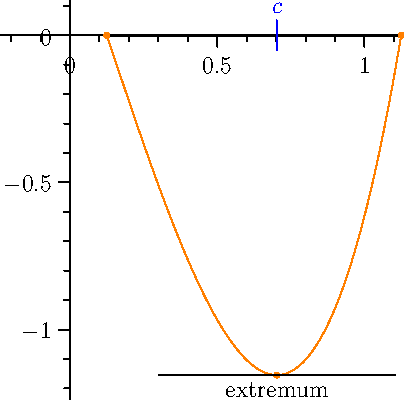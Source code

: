 import graph;
size(0,200);

real xt=0.125;

real c=1/sqrt(3)+xt;

real f(real x) { return -3*((x-xt)-(x-xt)^3); }

// secant
draw((0+xt,0)--(1+xt,0),black+1);

// graph
draw(graph(f,0+xt,1+xt),orange);
dot((0+xt,0),orange);
dot((1+xt,0),orange);

// extremum
dot((c,f(c)),orange);

label("extremum",(c,f(c)),S,black);

// tangent
draw((c-0.4,f(c))--(c+0.4,f(c)),black);

xaxis(black,RightTicks);
yaxis(black,LeftTicks);

draw((c,-0.05)--(c,0.05),blue);
label("$c$",(c,0.05),N,blue);

